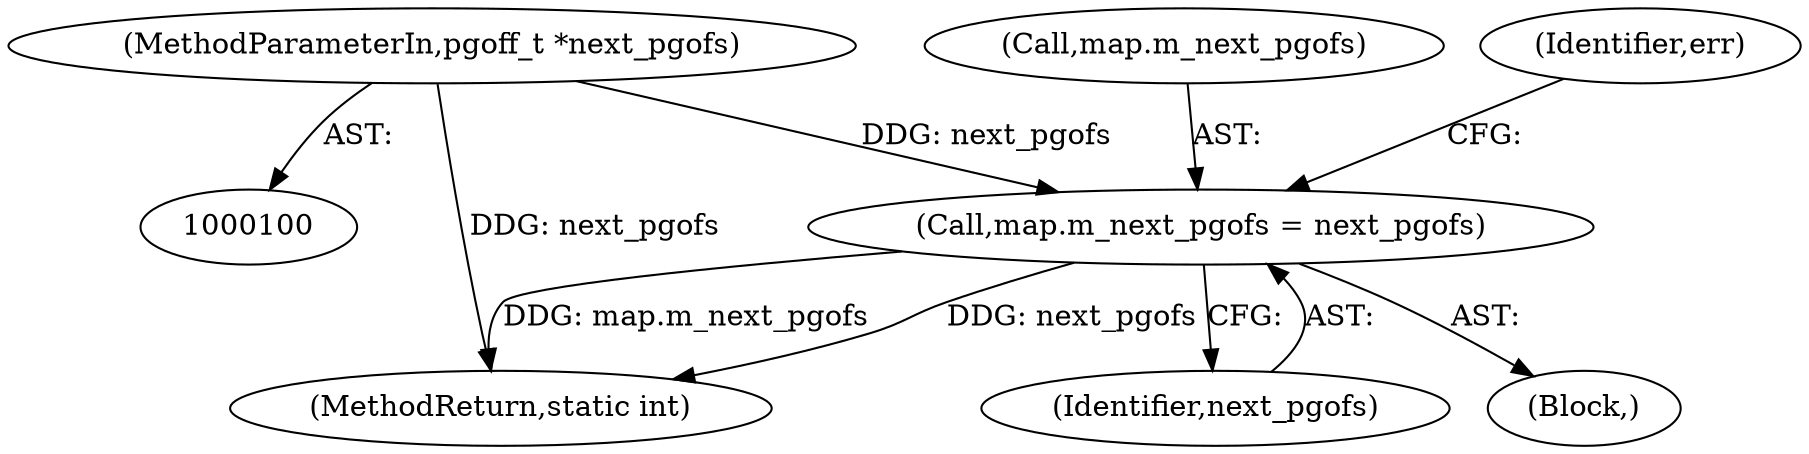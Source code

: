 digraph "0_linux_b86e33075ed1909d8002745b56ecf73b833db143@pointer" {
"1000106" [label="(MethodParameterIn,pgoff_t *next_pgofs)"];
"1000126" [label="(Call,map.m_next_pgofs = next_pgofs)"];
"1000126" [label="(Call,map.m_next_pgofs = next_pgofs)"];
"1000107" [label="(Block,)"];
"1000127" [label="(Call,map.m_next_pgofs)"];
"1000177" [label="(MethodReturn,static int)"];
"1000106" [label="(MethodParameterIn,pgoff_t *next_pgofs)"];
"1000130" [label="(Identifier,next_pgofs)"];
"1000132" [label="(Identifier,err)"];
"1000106" -> "1000100"  [label="AST: "];
"1000106" -> "1000177"  [label="DDG: next_pgofs"];
"1000106" -> "1000126"  [label="DDG: next_pgofs"];
"1000126" -> "1000107"  [label="AST: "];
"1000126" -> "1000130"  [label="CFG: "];
"1000127" -> "1000126"  [label="AST: "];
"1000130" -> "1000126"  [label="AST: "];
"1000132" -> "1000126"  [label="CFG: "];
"1000126" -> "1000177"  [label="DDG: map.m_next_pgofs"];
"1000126" -> "1000177"  [label="DDG: next_pgofs"];
}
